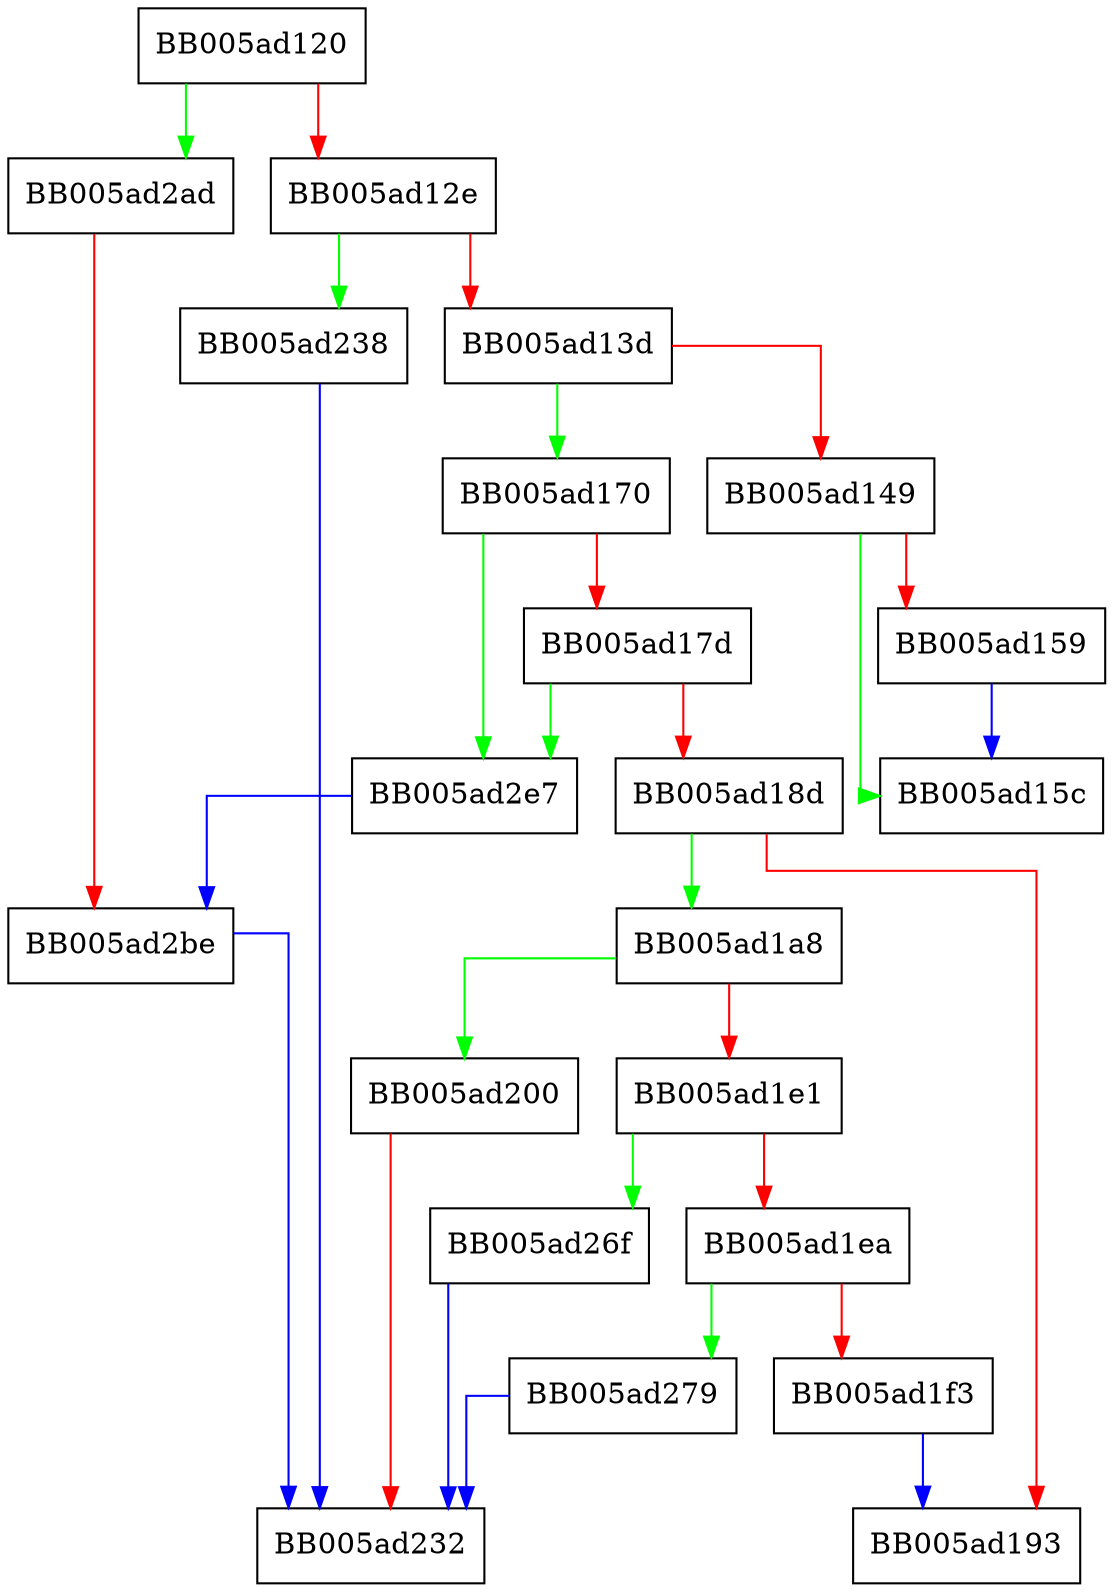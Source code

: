 digraph EVP_PKEY_encrypt {
  node [shape="box"];
  graph [splines=ortho];
  BB005ad120 -> BB005ad2ad [color="green"];
  BB005ad120 -> BB005ad12e [color="red"];
  BB005ad12e -> BB005ad238 [color="green"];
  BB005ad12e -> BB005ad13d [color="red"];
  BB005ad13d -> BB005ad170 [color="green"];
  BB005ad13d -> BB005ad149 [color="red"];
  BB005ad149 -> BB005ad15c [color="green"];
  BB005ad149 -> BB005ad159 [color="red"];
  BB005ad159 -> BB005ad15c [color="blue"];
  BB005ad170 -> BB005ad2e7 [color="green"];
  BB005ad170 -> BB005ad17d [color="red"];
  BB005ad17d -> BB005ad2e7 [color="green"];
  BB005ad17d -> BB005ad18d [color="red"];
  BB005ad18d -> BB005ad1a8 [color="green"];
  BB005ad18d -> BB005ad193 [color="red"];
  BB005ad1a8 -> BB005ad200 [color="green"];
  BB005ad1a8 -> BB005ad1e1 [color="red"];
  BB005ad1e1 -> BB005ad26f [color="green"];
  BB005ad1e1 -> BB005ad1ea [color="red"];
  BB005ad1ea -> BB005ad279 [color="green"];
  BB005ad1ea -> BB005ad1f3 [color="red"];
  BB005ad1f3 -> BB005ad193 [color="blue"];
  BB005ad200 -> BB005ad232 [color="red"];
  BB005ad238 -> BB005ad232 [color="blue"];
  BB005ad26f -> BB005ad232 [color="blue"];
  BB005ad279 -> BB005ad232 [color="blue"];
  BB005ad2ad -> BB005ad2be [color="red"];
  BB005ad2be -> BB005ad232 [color="blue"];
  BB005ad2e7 -> BB005ad2be [color="blue"];
}